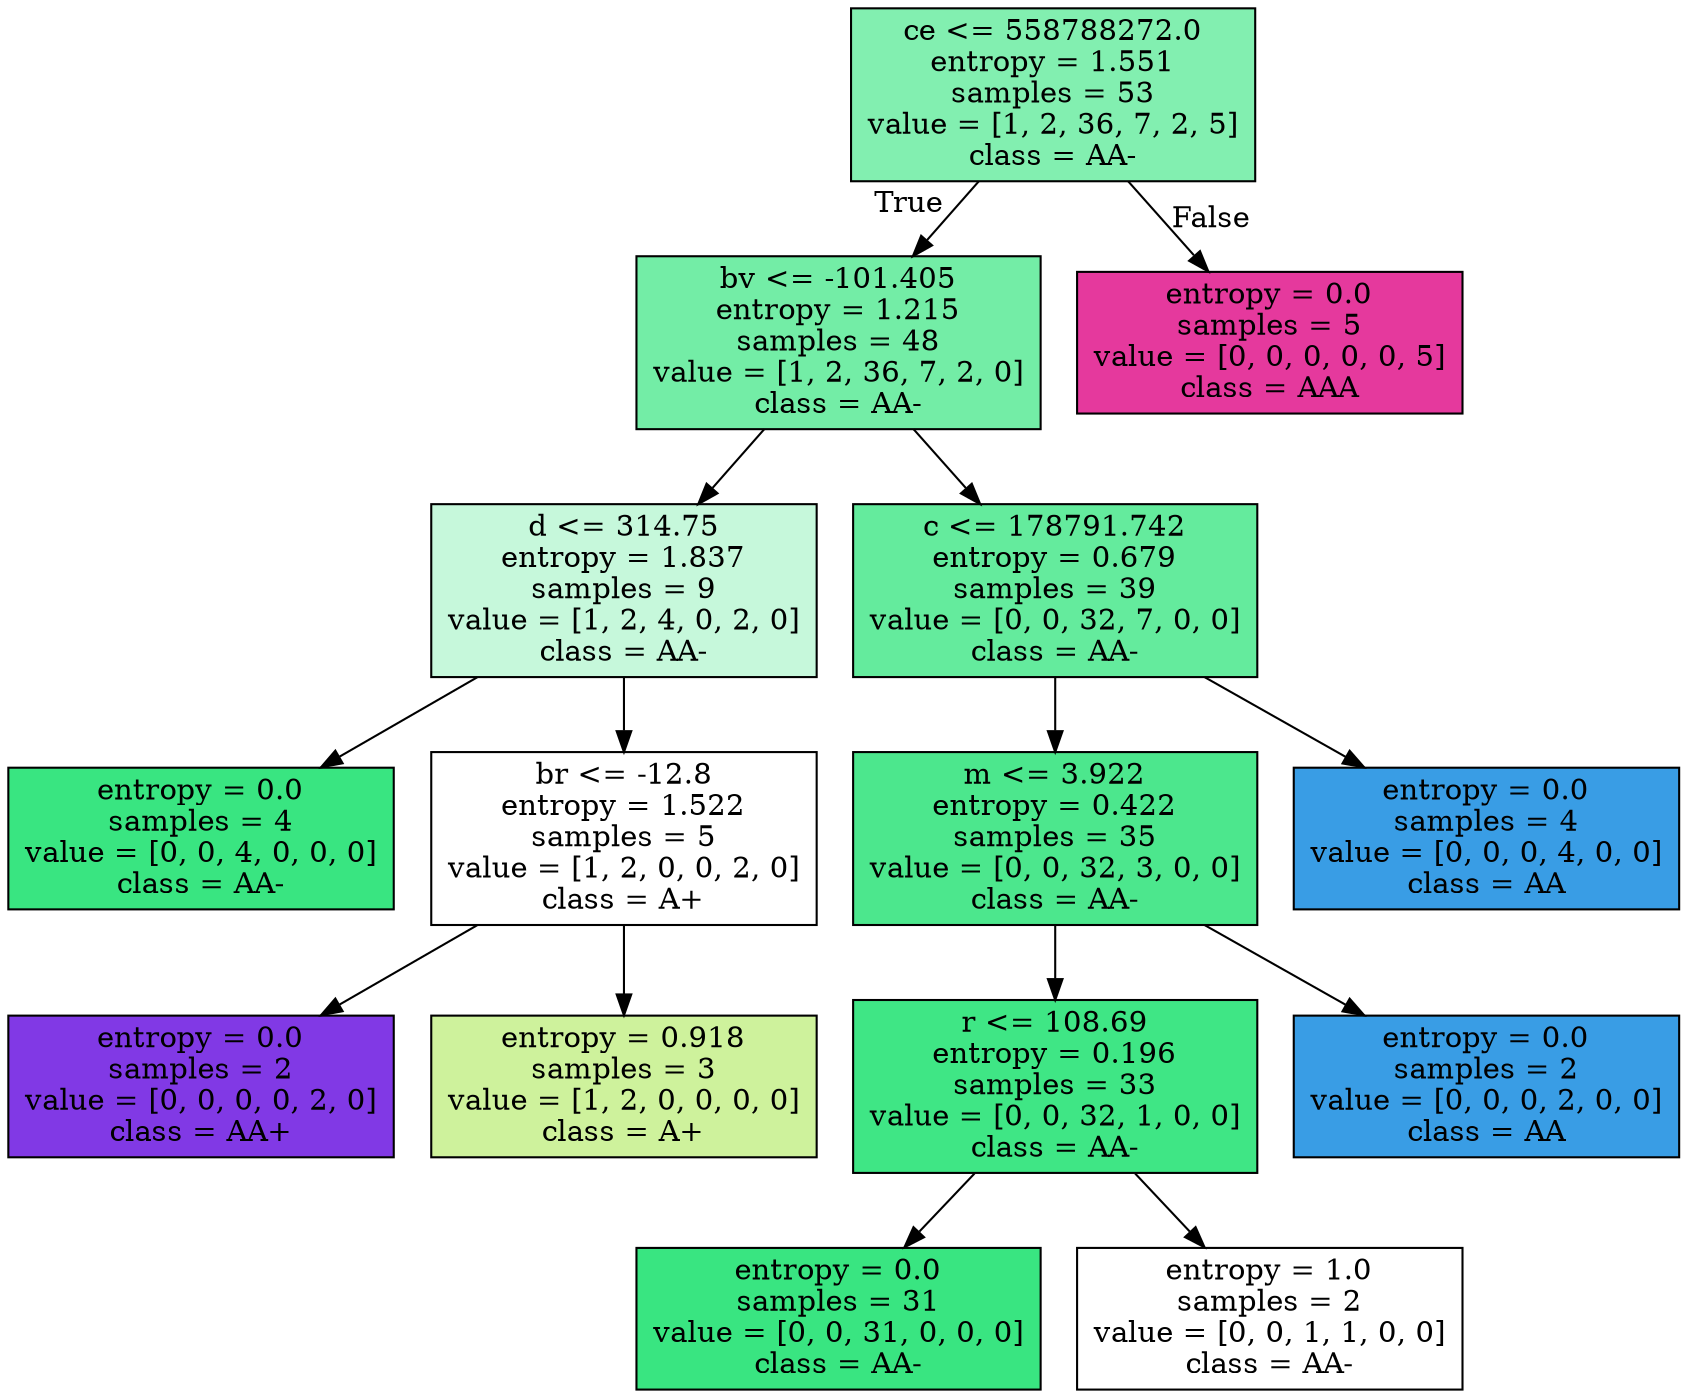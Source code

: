 digraph Tree {
node [shape=box, style="filled", color="black"] ;
0 [label="ce <= 558788272.0\nentropy = 1.551\nsamples = 53\nvalue = [1, 2, 36, 7, 2, 5]\nclass = AA-", fillcolor="#82efb0"] ;
1 [label="bv <= -101.405\nentropy = 1.215\nsamples = 48\nvalue = [1, 2, 36, 7, 2, 0]\nclass = AA-", fillcolor="#73eda6"] ;
0 -> 1 [labeldistance=2.5, labelangle=45, headlabel="True"] ;
2 [label="d <= 314.75\nentropy = 1.837\nsamples = 9\nvalue = [1, 2, 4, 0, 2, 0]\nclass = AA-", fillcolor="#c6f8db"] ;
1 -> 2 ;
3 [label="entropy = 0.0\nsamples = 4\nvalue = [0, 0, 4, 0, 0, 0]\nclass = AA-", fillcolor="#39e581"] ;
2 -> 3 ;
4 [label="br <= -12.8\nentropy = 1.522\nsamples = 5\nvalue = [1, 2, 0, 0, 2, 0]\nclass = A+", fillcolor="#ffffff"] ;
2 -> 4 ;
5 [label="entropy = 0.0\nsamples = 2\nvalue = [0, 0, 0, 0, 2, 0]\nclass = AA+", fillcolor="#8139e5"] ;
4 -> 5 ;
6 [label="entropy = 0.918\nsamples = 3\nvalue = [1, 2, 0, 0, 0, 0]\nclass = A+", fillcolor="#cef29c"] ;
4 -> 6 ;
7 [label="c <= 178791.742\nentropy = 0.679\nsamples = 39\nvalue = [0, 0, 32, 7, 0, 0]\nclass = AA-", fillcolor="#64eb9d"] ;
1 -> 7 ;
8 [label="m <= 3.922\nentropy = 0.422\nsamples = 35\nvalue = [0, 0, 32, 3, 0, 0]\nclass = AA-", fillcolor="#4ce78d"] ;
7 -> 8 ;
9 [label="r <= 108.69\nentropy = 0.196\nsamples = 33\nvalue = [0, 0, 32, 1, 0, 0]\nclass = AA-", fillcolor="#3fe685"] ;
8 -> 9 ;
10 [label="entropy = 0.0\nsamples = 31\nvalue = [0, 0, 31, 0, 0, 0]\nclass = AA-", fillcolor="#39e581"] ;
9 -> 10 ;
11 [label="entropy = 1.0\nsamples = 2\nvalue = [0, 0, 1, 1, 0, 0]\nclass = AA-", fillcolor="#ffffff"] ;
9 -> 11 ;
12 [label="entropy = 0.0\nsamples = 2\nvalue = [0, 0, 0, 2, 0, 0]\nclass = AA", fillcolor="#399de5"] ;
8 -> 12 ;
13 [label="entropy = 0.0\nsamples = 4\nvalue = [0, 0, 0, 4, 0, 0]\nclass = AA", fillcolor="#399de5"] ;
7 -> 13 ;
14 [label="entropy = 0.0\nsamples = 5\nvalue = [0, 0, 0, 0, 0, 5]\nclass = AAA", fillcolor="#e5399d"] ;
0 -> 14 [labeldistance=2.5, labelangle=-45, headlabel="False"] ;
}